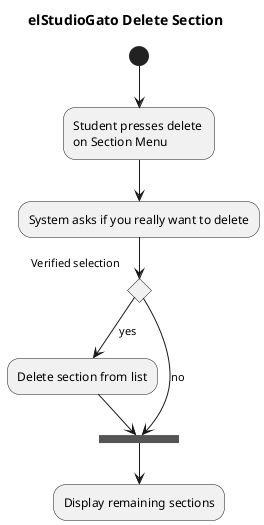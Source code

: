 @startuml
title  elStudioGato Delete Section


(*) --> "Student presses delete \non Section Menu"
--> "System asks if you really want to delete"
if "Verified selection" then
     -->[yes]"Delete section from list"
     --> ===done===
   else
     -->[no] ===done===
endif

--> "Display remaining sections"

@enduml